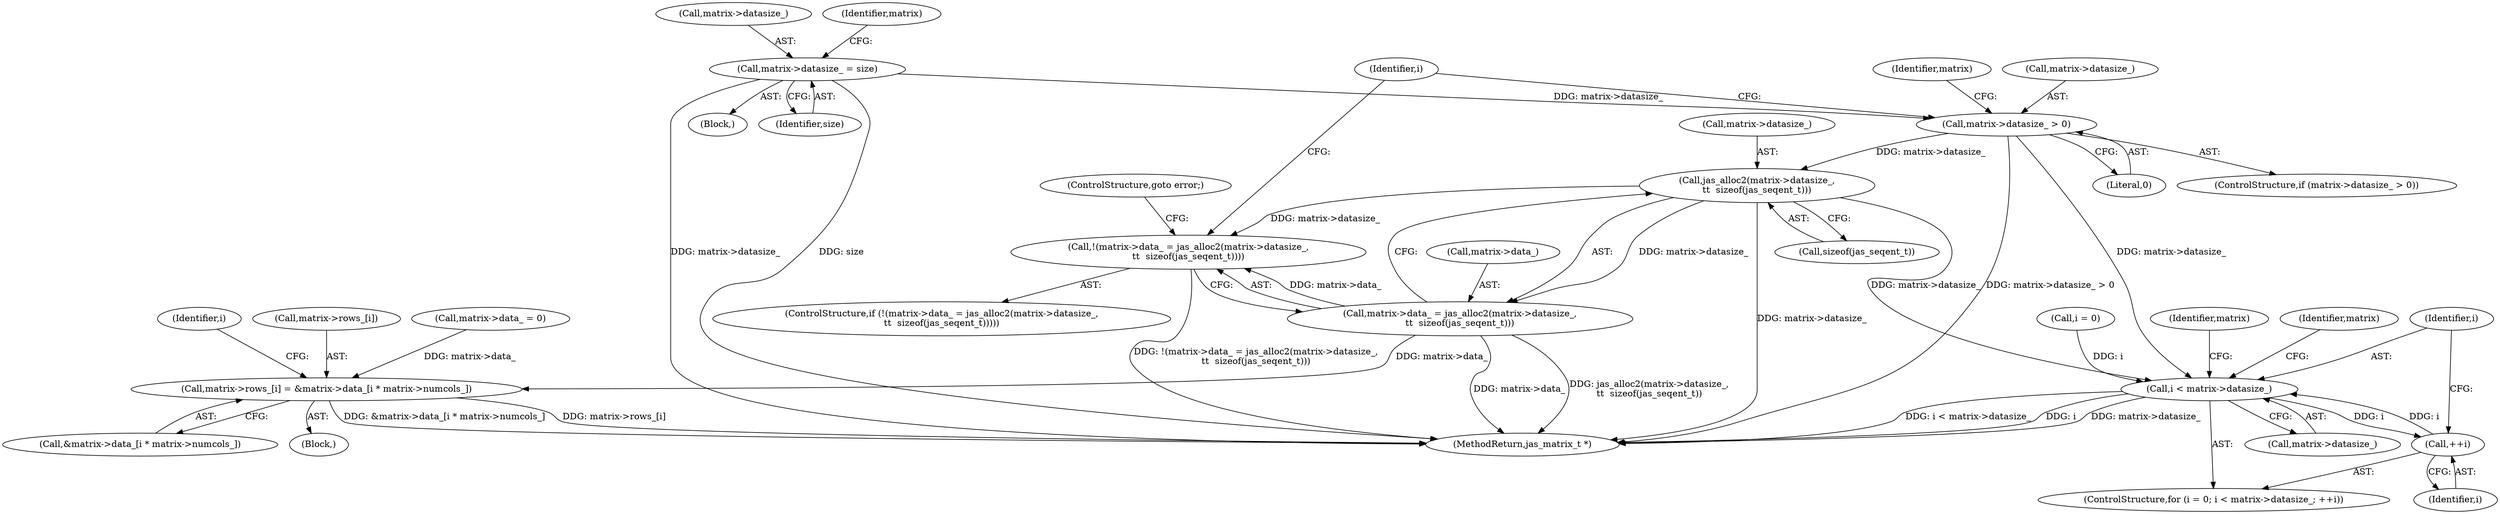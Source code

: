 digraph "0_jasper_d42b2388f7f8e0332c846675133acea151fc557a_21@pointer" {
"1000200" [label="(Call,matrix->datasize_ > 0)"];
"1000173" [label="(Call,matrix->datasize_ = size)"];
"1000212" [label="(Call,jas_alloc2(matrix->datasize_,\n\t\t  sizeof(jas_seqent_t)))"];
"1000207" [label="(Call,!(matrix->data_ = jas_alloc2(matrix->datasize_,\n\t\t  sizeof(jas_seqent_t))))"];
"1000208" [label="(Call,matrix->data_ = jas_alloc2(matrix->datasize_,\n\t\t  sizeof(jas_seqent_t)))"];
"1000230" [label="(Call,matrix->rows_[i] = &matrix->data_[i * matrix->numcols_])"];
"1000250" [label="(Call,i < matrix->datasize_)"];
"1000255" [label="(Call,++i)"];
"1000219" [label="(ControlStructure,goto error;)"];
"1000251" [label="(Identifier,i)"];
"1000216" [label="(Call,sizeof(jas_seqent_t))"];
"1000207" [label="(Call,!(matrix->data_ = jas_alloc2(matrix->datasize_,\n\t\t  sizeof(jas_seqent_t))))"];
"1000299" [label="(MethodReturn,jas_matrix_t *)"];
"1000261" [label="(Identifier,matrix)"];
"1000200" [label="(Call,matrix->datasize_ > 0)"];
"1000267" [label="(Identifier,matrix)"];
"1000230" [label="(Call,matrix->rows_[i] = &matrix->data_[i * matrix->numcols_])"];
"1000222" [label="(Identifier,i)"];
"1000228" [label="(Identifier,i)"];
"1000209" [label="(Call,matrix->data_)"];
"1000201" [label="(Call,matrix->datasize_)"];
"1000204" [label="(Literal,0)"];
"1000212" [label="(Call,jas_alloc2(matrix->datasize_,\n\t\t  sizeof(jas_seqent_t)))"];
"1000208" [label="(Call,matrix->data_ = jas_alloc2(matrix->datasize_,\n\t\t  sizeof(jas_seqent_t)))"];
"1000174" [label="(Call,matrix->datasize_)"];
"1000206" [label="(ControlStructure,if (!(matrix->data_ = jas_alloc2(matrix->datasize_,\n\t\t  sizeof(jas_seqent_t)))))"];
"1000250" [label="(Call,i < matrix->datasize_)"];
"1000231" [label="(Call,matrix->rows_[i])"];
"1000247" [label="(Call,i = 0)"];
"1000255" [label="(Call,++i)"];
"1000173" [label="(Call,matrix->datasize_ = size)"];
"1000246" [label="(ControlStructure,for (i = 0; i < matrix->datasize_; ++i))"];
"1000213" [label="(Call,matrix->datasize_)"];
"1000181" [label="(Identifier,matrix)"];
"1000210" [label="(Identifier,matrix)"];
"1000154" [label="(Call,matrix->data_ = 0)"];
"1000103" [label="(Block,)"];
"1000236" [label="(Call,&matrix->data_[i * matrix->numcols_])"];
"1000256" [label="(Identifier,i)"];
"1000199" [label="(ControlStructure,if (matrix->datasize_ > 0))"];
"1000229" [label="(Block,)"];
"1000252" [label="(Call,matrix->datasize_)"];
"1000177" [label="(Identifier,size)"];
"1000200" -> "1000199"  [label="AST: "];
"1000200" -> "1000204"  [label="CFG: "];
"1000201" -> "1000200"  [label="AST: "];
"1000204" -> "1000200"  [label="AST: "];
"1000210" -> "1000200"  [label="CFG: "];
"1000222" -> "1000200"  [label="CFG: "];
"1000200" -> "1000299"  [label="DDG: matrix->datasize_ > 0"];
"1000173" -> "1000200"  [label="DDG: matrix->datasize_"];
"1000200" -> "1000212"  [label="DDG: matrix->datasize_"];
"1000200" -> "1000250"  [label="DDG: matrix->datasize_"];
"1000173" -> "1000103"  [label="AST: "];
"1000173" -> "1000177"  [label="CFG: "];
"1000174" -> "1000173"  [label="AST: "];
"1000177" -> "1000173"  [label="AST: "];
"1000181" -> "1000173"  [label="CFG: "];
"1000173" -> "1000299"  [label="DDG: size"];
"1000173" -> "1000299"  [label="DDG: matrix->datasize_"];
"1000212" -> "1000208"  [label="AST: "];
"1000212" -> "1000216"  [label="CFG: "];
"1000213" -> "1000212"  [label="AST: "];
"1000216" -> "1000212"  [label="AST: "];
"1000208" -> "1000212"  [label="CFG: "];
"1000212" -> "1000299"  [label="DDG: matrix->datasize_"];
"1000212" -> "1000207"  [label="DDG: matrix->datasize_"];
"1000212" -> "1000208"  [label="DDG: matrix->datasize_"];
"1000212" -> "1000250"  [label="DDG: matrix->datasize_"];
"1000207" -> "1000206"  [label="AST: "];
"1000207" -> "1000208"  [label="CFG: "];
"1000208" -> "1000207"  [label="AST: "];
"1000219" -> "1000207"  [label="CFG: "];
"1000222" -> "1000207"  [label="CFG: "];
"1000207" -> "1000299"  [label="DDG: !(matrix->data_ = jas_alloc2(matrix->datasize_,\n\t\t  sizeof(jas_seqent_t)))"];
"1000208" -> "1000207"  [label="DDG: matrix->data_"];
"1000209" -> "1000208"  [label="AST: "];
"1000208" -> "1000299"  [label="DDG: matrix->data_"];
"1000208" -> "1000299"  [label="DDG: jas_alloc2(matrix->datasize_,\n\t\t  sizeof(jas_seqent_t))"];
"1000208" -> "1000230"  [label="DDG: matrix->data_"];
"1000230" -> "1000229"  [label="AST: "];
"1000230" -> "1000236"  [label="CFG: "];
"1000231" -> "1000230"  [label="AST: "];
"1000236" -> "1000230"  [label="AST: "];
"1000228" -> "1000230"  [label="CFG: "];
"1000230" -> "1000299"  [label="DDG: matrix->rows_[i]"];
"1000230" -> "1000299"  [label="DDG: &matrix->data_[i * matrix->numcols_]"];
"1000154" -> "1000230"  [label="DDG: matrix->data_"];
"1000250" -> "1000246"  [label="AST: "];
"1000250" -> "1000252"  [label="CFG: "];
"1000251" -> "1000250"  [label="AST: "];
"1000252" -> "1000250"  [label="AST: "];
"1000261" -> "1000250"  [label="CFG: "];
"1000267" -> "1000250"  [label="CFG: "];
"1000250" -> "1000299"  [label="DDG: i < matrix->datasize_"];
"1000250" -> "1000299"  [label="DDG: i"];
"1000250" -> "1000299"  [label="DDG: matrix->datasize_"];
"1000247" -> "1000250"  [label="DDG: i"];
"1000255" -> "1000250"  [label="DDG: i"];
"1000250" -> "1000255"  [label="DDG: i"];
"1000255" -> "1000246"  [label="AST: "];
"1000255" -> "1000256"  [label="CFG: "];
"1000256" -> "1000255"  [label="AST: "];
"1000251" -> "1000255"  [label="CFG: "];
}
